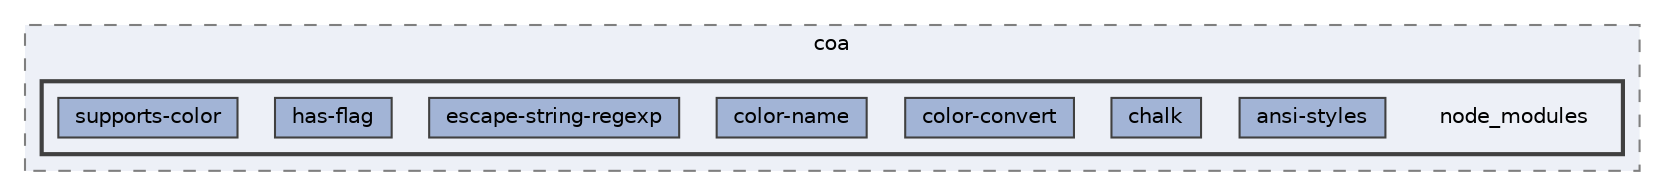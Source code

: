 digraph "pkiclassroomrescheduler/src/main/frontend/node_modules/coa/node_modules"
{
 // LATEX_PDF_SIZE
  bgcolor="transparent";
  edge [fontname=Helvetica,fontsize=10,labelfontname=Helvetica,labelfontsize=10];
  node [fontname=Helvetica,fontsize=10,shape=box,height=0.2,width=0.4];
  compound=true
  subgraph clusterdir_774fd64ff1465b7d2e5f6f531a915f6e {
    graph [ bgcolor="#edf0f7", pencolor="grey50", label="coa", fontname=Helvetica,fontsize=10 style="filled,dashed", URL="dir_774fd64ff1465b7d2e5f6f531a915f6e.html",tooltip=""]
  subgraph clusterdir_117d3a389e6b912ec02f6f83c4b835e2 {
    graph [ bgcolor="#edf0f7", pencolor="grey25", label="", fontname=Helvetica,fontsize=10 style="filled,bold", URL="dir_117d3a389e6b912ec02f6f83c4b835e2.html",tooltip=""]
    dir_117d3a389e6b912ec02f6f83c4b835e2 [shape=plaintext, label="node_modules"];
  dir_3339317ae6d342c503b23f52df4bff2d [label="ansi-styles", fillcolor="#a2b4d6", color="grey25", style="filled", URL="dir_3339317ae6d342c503b23f52df4bff2d.html",tooltip=""];
  dir_f62512bd54b054ea5592408c7ea99437 [label="chalk", fillcolor="#a2b4d6", color="grey25", style="filled", URL="dir_f62512bd54b054ea5592408c7ea99437.html",tooltip=""];
  dir_6dd9d31bd1071edbad88615e61c8f13c [label="color-convert", fillcolor="#a2b4d6", color="grey25", style="filled", URL="dir_6dd9d31bd1071edbad88615e61c8f13c.html",tooltip=""];
  dir_6db6eea62ff73b4dcbde8e3cb218e774 [label="color-name", fillcolor="#a2b4d6", color="grey25", style="filled", URL="dir_6db6eea62ff73b4dcbde8e3cb218e774.html",tooltip=""];
  dir_5d9b9b662acf648b62e080d789a9ddaa [label="escape-string-regexp", fillcolor="#a2b4d6", color="grey25", style="filled", URL="dir_5d9b9b662acf648b62e080d789a9ddaa.html",tooltip=""];
  dir_6eadb2b08ba3c7b681acc99847e67ad7 [label="has-flag", fillcolor="#a2b4d6", color="grey25", style="filled", URL="dir_6eadb2b08ba3c7b681acc99847e67ad7.html",tooltip=""];
  dir_b6d27567baab68937aa21f44f0634c0c [label="supports-color", fillcolor="#a2b4d6", color="grey25", style="filled", URL="dir_b6d27567baab68937aa21f44f0634c0c.html",tooltip=""];
  }
  }
}
